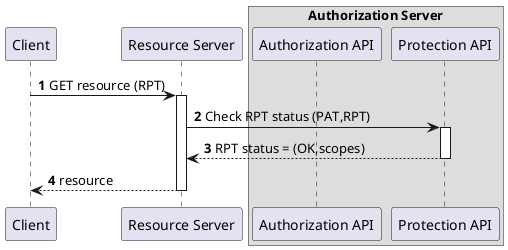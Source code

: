 @startuml "UMA Access Resource"
autonumber
autoactivate on
participant Client
participant "Resource Server" as RS
box "Authorization Server"
participant "Authorization API" as AuthzAPI
participant "Protection API" as ProtAPI
end box
Client -> RS : GET resource (RPT)
RS -> ProtAPI : Check RPT status (PAT,RPT)
return RPT status = (OK,scopes)
return resource
@enduml